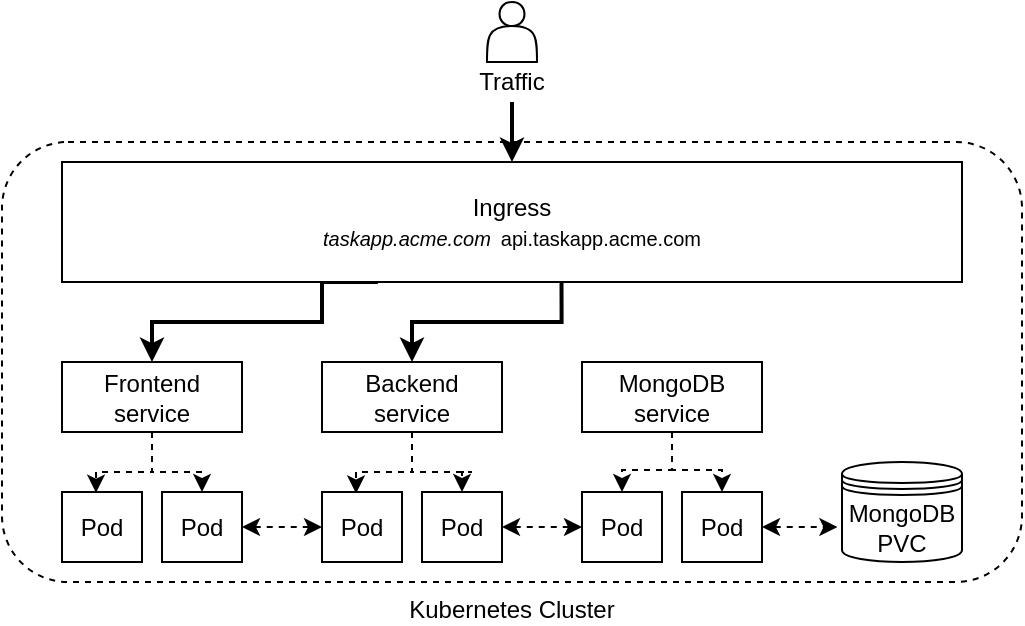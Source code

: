 <mxfile version="21.7.4" type="device">
  <diagram name="Page-1" id="LFEiFIpBuk2tyn7rsIto">
    <mxGraphModel dx="1144" dy="573" grid="1" gridSize="10" guides="1" tooltips="1" connect="1" arrows="1" fold="1" page="1" pageScale="1" pageWidth="850" pageHeight="1100" math="0" shadow="0">
      <root>
        <mxCell id="0" />
        <mxCell id="1" parent="0" />
        <mxCell id="I51b9D73y8hMwHZjASQl-16" value="Kubernetes Cluster" style="rounded=1;whiteSpace=wrap;html=1;labelPosition=center;verticalLabelPosition=bottom;align=center;verticalAlign=top;dashed=1;labelBackgroundColor=default;" parent="1" vertex="1">
          <mxGeometry x="190" y="160" width="510" height="220" as="geometry" />
        </mxCell>
        <mxCell id="w-UQ-_cDdm1B_oGXnY8y-6" style="edgeStyle=orthogonalEdgeStyle;rounded=0;orthogonalLoop=1;jettySize=auto;html=1;entryX=0.5;entryY=0;entryDx=0;entryDy=0;exitX=0.5;exitY=1;exitDx=0;exitDy=0;strokeWidth=2;" parent="1" source="w-UQ-_cDdm1B_oGXnY8y-7" target="I51b9D73y8hMwHZjASQl-19" edge="1">
          <mxGeometry relative="1" as="geometry">
            <mxPoint x="390" y="110" as="sourcePoint" />
          </mxGeometry>
        </mxCell>
        <mxCell id="w-UQ-_cDdm1B_oGXnY8y-14" style="edgeStyle=orthogonalEdgeStyle;rounded=0;orthogonalLoop=1;jettySize=auto;html=1;entryX=0.5;entryY=0;entryDx=0;entryDy=0;exitX=0.349;exitY=0.978;exitDx=0;exitDy=0;strokeWidth=2;exitPerimeter=0;" parent="1" source="I51b9D73y8hMwHZjASQl-19" target="w-UQ-_cDdm1B_oGXnY8y-10" edge="1">
          <mxGeometry relative="1" as="geometry">
            <Array as="points">
              <mxPoint x="377" y="230" />
              <mxPoint x="350" y="230" />
              <mxPoint x="350" y="250" />
              <mxPoint x="265" y="250" />
            </Array>
          </mxGeometry>
        </mxCell>
        <mxCell id="w-UQ-_cDdm1B_oGXnY8y-15" style="edgeStyle=orthogonalEdgeStyle;rounded=0;orthogonalLoop=1;jettySize=auto;html=1;exitX=0.555;exitY=0.994;exitDx=0;exitDy=0;entryX=0.5;entryY=0;entryDx=0;entryDy=0;strokeWidth=2;exitPerimeter=0;" parent="1" source="I51b9D73y8hMwHZjASQl-19" target="w-UQ-_cDdm1B_oGXnY8y-11" edge="1">
          <mxGeometry relative="1" as="geometry">
            <Array as="points">
              <mxPoint x="470" y="250" />
              <mxPoint x="395" y="250" />
            </Array>
          </mxGeometry>
        </mxCell>
        <mxCell id="I51b9D73y8hMwHZjASQl-19" value="Ingress&lt;br&gt;&lt;div align=&quot;left&quot;&gt;&lt;font style=&quot;font-size: 10px;&quot;&gt;&lt;i&gt;taskapp.acme.com&lt;span style=&quot;white-space: pre;&quot;&gt;&#x9;&lt;/span&gt;&lt;/i&gt;api.taskapp.acme.com&lt;/font&gt;&lt;/div&gt;" style="rounded=0;whiteSpace=wrap;html=1;horizontal=1;verticalAlign=middle;" parent="1" vertex="1">
          <mxGeometry x="220" y="170" width="450" height="60" as="geometry" />
        </mxCell>
        <mxCell id="w-UQ-_cDdm1B_oGXnY8y-3" value="&lt;div&gt;MongoDB&lt;/div&gt;&lt;div&gt;PVC&lt;/div&gt;" style="shape=datastore;whiteSpace=wrap;html=1;" parent="1" vertex="1">
          <mxGeometry x="610" y="320" width="60" height="50" as="geometry" />
        </mxCell>
        <mxCell id="w-UQ-_cDdm1B_oGXnY8y-7" value="Traffic" style="text;html=1;strokeColor=none;fillColor=none;align=center;verticalAlign=middle;whiteSpace=wrap;rounded=0;labelBackgroundColor=default;" parent="1" vertex="1">
          <mxGeometry x="415" y="120" width="60" height="20" as="geometry" />
        </mxCell>
        <mxCell id="w-UQ-_cDdm1B_oGXnY8y-27" style="edgeStyle=orthogonalEdgeStyle;rounded=0;orthogonalLoop=1;jettySize=auto;html=1;exitX=0.5;exitY=1;exitDx=0;exitDy=0;entryX=0.425;entryY=0.01;entryDx=0;entryDy=0;entryPerimeter=0;dashed=1;" parent="1" source="w-UQ-_cDdm1B_oGXnY8y-10" target="w-UQ-_cDdm1B_oGXnY8y-16" edge="1">
          <mxGeometry relative="1" as="geometry" />
        </mxCell>
        <mxCell id="w-UQ-_cDdm1B_oGXnY8y-29" style="edgeStyle=orthogonalEdgeStyle;rounded=0;orthogonalLoop=1;jettySize=auto;html=1;exitX=0.5;exitY=1;exitDx=0;exitDy=0;entryX=0.5;entryY=0;entryDx=0;entryDy=0;dashed=1;" parent="1" source="w-UQ-_cDdm1B_oGXnY8y-10" target="w-UQ-_cDdm1B_oGXnY8y-17" edge="1">
          <mxGeometry relative="1" as="geometry">
            <Array as="points">
              <mxPoint x="265" y="325" />
              <mxPoint x="290" y="325" />
            </Array>
          </mxGeometry>
        </mxCell>
        <mxCell id="w-UQ-_cDdm1B_oGXnY8y-10" value="&lt;div&gt;Frontend&lt;/div&gt;&lt;div&gt;service&lt;br&gt;&lt;/div&gt;" style="rounded=0;whiteSpace=wrap;html=1;" parent="1" vertex="1">
          <mxGeometry x="220" y="270" width="90" height="35" as="geometry" />
        </mxCell>
        <mxCell id="w-UQ-_cDdm1B_oGXnY8y-30" style="edgeStyle=orthogonalEdgeStyle;rounded=0;orthogonalLoop=1;jettySize=auto;html=1;exitX=0.5;exitY=1;exitDx=0;exitDy=0;entryX=0.426;entryY=0.021;entryDx=0;entryDy=0;entryPerimeter=0;dashed=1;" parent="1" source="w-UQ-_cDdm1B_oGXnY8y-11" target="w-UQ-_cDdm1B_oGXnY8y-18" edge="1">
          <mxGeometry relative="1" as="geometry" />
        </mxCell>
        <mxCell id="w-UQ-_cDdm1B_oGXnY8y-31" style="edgeStyle=orthogonalEdgeStyle;rounded=0;orthogonalLoop=1;jettySize=auto;html=1;exitX=0.5;exitY=1;exitDx=0;exitDy=0;entryX=0.5;entryY=0;entryDx=0;entryDy=0;dashed=1;" parent="1" source="w-UQ-_cDdm1B_oGXnY8y-11" target="w-UQ-_cDdm1B_oGXnY8y-19" edge="1">
          <mxGeometry relative="1" as="geometry">
            <Array as="points">
              <mxPoint x="425" y="325" />
              <mxPoint x="450" y="325" />
            </Array>
          </mxGeometry>
        </mxCell>
        <mxCell id="w-UQ-_cDdm1B_oGXnY8y-11" value="&lt;div&gt;Backend&lt;/div&gt;&lt;div&gt;service&lt;br&gt;&lt;/div&gt;" style="rounded=0;whiteSpace=wrap;html=1;" parent="1" vertex="1">
          <mxGeometry x="350" y="270" width="90" height="35" as="geometry" />
        </mxCell>
        <mxCell id="w-UQ-_cDdm1B_oGXnY8y-38" style="edgeStyle=orthogonalEdgeStyle;rounded=0;orthogonalLoop=1;jettySize=auto;html=1;exitX=0.5;exitY=1;exitDx=0;exitDy=0;entryX=0.5;entryY=0;entryDx=0;entryDy=0;dashed=1;" parent="1" source="w-UQ-_cDdm1B_oGXnY8y-12" target="w-UQ-_cDdm1B_oGXnY8y-20" edge="1">
          <mxGeometry relative="1" as="geometry">
            <Array as="points">
              <mxPoint x="525" y="324" />
              <mxPoint x="500" y="324" />
            </Array>
          </mxGeometry>
        </mxCell>
        <mxCell id="w-UQ-_cDdm1B_oGXnY8y-39" style="edgeStyle=orthogonalEdgeStyle;rounded=0;orthogonalLoop=1;jettySize=auto;html=1;exitX=0.5;exitY=1;exitDx=0;exitDy=0;entryX=0.5;entryY=0;entryDx=0;entryDy=0;dashed=1;" parent="1" source="w-UQ-_cDdm1B_oGXnY8y-12" target="w-UQ-_cDdm1B_oGXnY8y-21" edge="1">
          <mxGeometry relative="1" as="geometry">
            <Array as="points">
              <mxPoint x="525" y="324" />
              <mxPoint x="550" y="324" />
            </Array>
          </mxGeometry>
        </mxCell>
        <mxCell id="w-UQ-_cDdm1B_oGXnY8y-12" value="&lt;div&gt;MongoDB&lt;/div&gt;&lt;div&gt;service&lt;br&gt;&lt;/div&gt;" style="rounded=0;whiteSpace=wrap;html=1;" parent="1" vertex="1">
          <mxGeometry x="480" y="270" width="90" height="35" as="geometry" />
        </mxCell>
        <mxCell id="w-UQ-_cDdm1B_oGXnY8y-16" value="Pod" style="rounded=0;whiteSpace=wrap;html=1;" parent="1" vertex="1">
          <mxGeometry x="220" y="335" width="40" height="35" as="geometry" />
        </mxCell>
        <mxCell id="w-UQ-_cDdm1B_oGXnY8y-35" style="edgeStyle=orthogonalEdgeStyle;rounded=0;orthogonalLoop=1;jettySize=auto;html=1;exitX=1;exitY=0.5;exitDx=0;exitDy=0;entryX=0;entryY=0.5;entryDx=0;entryDy=0;dashed=1;startArrow=classic;startFill=1;" parent="1" source="w-UQ-_cDdm1B_oGXnY8y-17" target="w-UQ-_cDdm1B_oGXnY8y-18" edge="1">
          <mxGeometry relative="1" as="geometry" />
        </mxCell>
        <mxCell id="w-UQ-_cDdm1B_oGXnY8y-17" value="Pod" style="rounded=0;whiteSpace=wrap;html=1;" parent="1" vertex="1">
          <mxGeometry x="270" y="335" width="40" height="35" as="geometry" />
        </mxCell>
        <mxCell id="w-UQ-_cDdm1B_oGXnY8y-18" value="Pod" style="rounded=0;whiteSpace=wrap;html=1;" parent="1" vertex="1">
          <mxGeometry x="350" y="335" width="40" height="35" as="geometry" />
        </mxCell>
        <mxCell id="w-UQ-_cDdm1B_oGXnY8y-36" style="edgeStyle=orthogonalEdgeStyle;rounded=0;orthogonalLoop=1;jettySize=auto;html=1;exitX=1;exitY=0.5;exitDx=0;exitDy=0;entryX=0;entryY=0.5;entryDx=0;entryDy=0;dashed=1;startArrow=classic;startFill=1;" parent="1" source="w-UQ-_cDdm1B_oGXnY8y-19" target="w-UQ-_cDdm1B_oGXnY8y-20" edge="1">
          <mxGeometry relative="1" as="geometry" />
        </mxCell>
        <mxCell id="w-UQ-_cDdm1B_oGXnY8y-19" value="Pod" style="rounded=0;whiteSpace=wrap;html=1;" parent="1" vertex="1">
          <mxGeometry x="400" y="335" width="40" height="35" as="geometry" />
        </mxCell>
        <mxCell id="w-UQ-_cDdm1B_oGXnY8y-20" value="Pod" style="rounded=0;whiteSpace=wrap;html=1;" parent="1" vertex="1">
          <mxGeometry x="480" y="335" width="40" height="35" as="geometry" />
        </mxCell>
        <mxCell id="w-UQ-_cDdm1B_oGXnY8y-23" style="edgeStyle=orthogonalEdgeStyle;rounded=0;orthogonalLoop=1;jettySize=auto;html=1;exitX=1;exitY=0.5;exitDx=0;exitDy=0;entryX=-0.039;entryY=0.667;entryDx=0;entryDy=0;entryPerimeter=0;dashed=1;startArrow=classic;startFill=1;" parent="1" source="w-UQ-_cDdm1B_oGXnY8y-21" target="w-UQ-_cDdm1B_oGXnY8y-3" edge="1">
          <mxGeometry relative="1" as="geometry" />
        </mxCell>
        <mxCell id="w-UQ-_cDdm1B_oGXnY8y-21" value="Pod" style="rounded=0;whiteSpace=wrap;html=1;" parent="1" vertex="1">
          <mxGeometry x="530" y="335" width="40" height="35" as="geometry" />
        </mxCell>
        <mxCell id="w-UQ-_cDdm1B_oGXnY8y-37" value="" style="shape=actor;whiteSpace=wrap;html=1;" parent="1" vertex="1">
          <mxGeometry x="432.5" y="90" width="25" height="30" as="geometry" />
        </mxCell>
      </root>
    </mxGraphModel>
  </diagram>
</mxfile>
